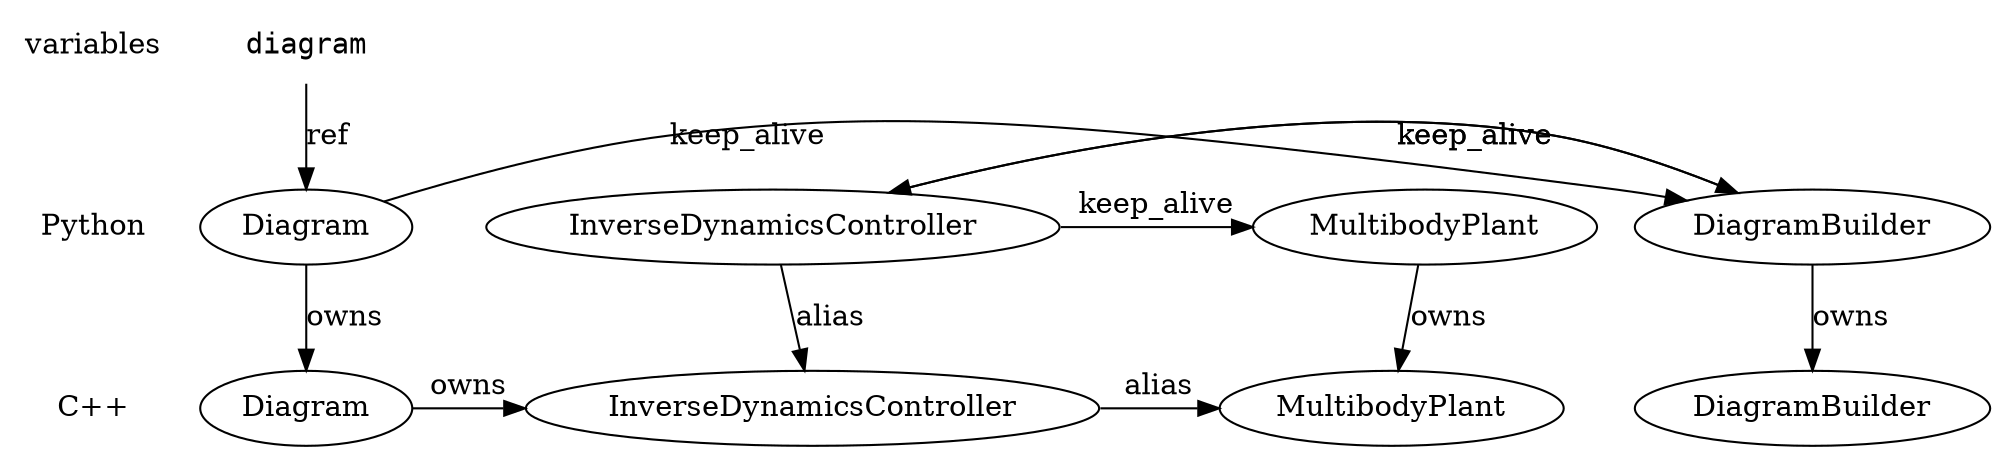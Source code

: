 digraph G {

{
 node [shape=plaintext];
 edge [style=invis];
 variables -> Python -> "C++";
}
{
 node [shape=plaintext, fontname="Courier"];
 diagram;
}

pymbp [label="MultibodyPlant"];
cmbp [label="MultibodyPlant"];
pydb [label="DiagramBuilder"];
cdb [label="DiagramBuilder"];
pyidc [label="InverseDynamicsController"];
cidc [label="InverseDynamicsController"];
pydgm [label="Diagram"];
cdgm [label="Diagram"];

{ rank = same; variables; diagram; }
{ rank = same; Python; pymbp; pydb; pyidc; pydgm; }
{ rank = same; "C++"; cmbp; cdb; cidc; cdgm; }

 pydb -> cdb [label="owns"];
 pymbp -> cmbp [label="owns"];

 diagram -> pydgm [label="ref"];
 pydgm -> cdgm [label="owns"];
 cdgm -> cidc [label="owns"];

 pyidc -> cidc [label="alias"];
 pyidc -> pydb [label="keep_alive", constraint=false];
 pydb -> pyidc [label="keep_alive", constraint=false];
 pyidc -> pymbp [label="keep_alive", constraint=false];
 pydgm -> pydb [label="keep_alive", constraint=false];

 cidc -> cmbp [label="alias"];
}
